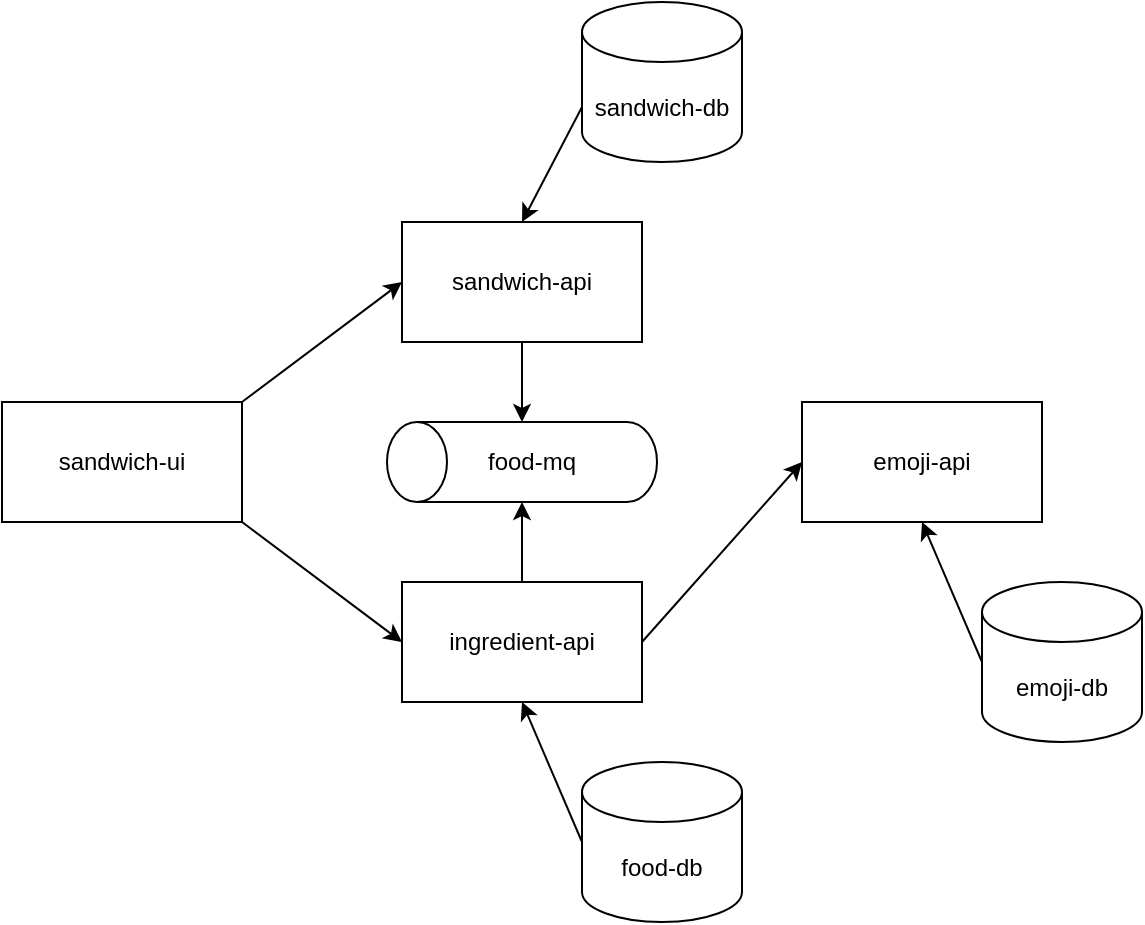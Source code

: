 <mxfile version="13.7.5" type="google"><diagram id="E5JcEwc5GMYdLxrvzjy6" name="Page-1"><mxGraphModel dx="1426" dy="808" grid="1" gridSize="10" guides="1" tooltips="1" connect="1" arrows="1" fold="1" page="1" pageScale="1" pageWidth="850" pageHeight="1100" math="0" shadow="0"><root><mxCell id="0"/><mxCell id="1" parent="0"/><mxCell id="71FV2YqORVXpndQhNnL5-4" style="rounded=0;orthogonalLoop=1;jettySize=auto;html=1;exitX=1;exitY=0;exitDx=0;exitDy=0;entryX=0;entryY=0.5;entryDx=0;entryDy=0;" edge="1" parent="1" source="nEEjo08JXAUwP8Uco-a1-1" target="71FV2YqORVXpndQhNnL5-1"><mxGeometry relative="1" as="geometry"/></mxCell><mxCell id="71FV2YqORVXpndQhNnL5-5" style="edgeStyle=none;rounded=0;orthogonalLoop=1;jettySize=auto;html=1;exitX=1;exitY=1;exitDx=0;exitDy=0;entryX=0;entryY=0.5;entryDx=0;entryDy=0;" edge="1" parent="1" source="nEEjo08JXAUwP8Uco-a1-1" target="71FV2YqORVXpndQhNnL5-2"><mxGeometry relative="1" as="geometry"/></mxCell><mxCell id="nEEjo08JXAUwP8Uco-a1-1" value="&lt;div&gt;sandwich-ui&lt;/div&gt;" style="rounded=0;whiteSpace=wrap;html=1;" parent="1" vertex="1"><mxGeometry x="60" y="240" width="120" height="60" as="geometry"/></mxCell><mxCell id="71FV2YqORVXpndQhNnL5-8" style="edgeStyle=none;rounded=0;orthogonalLoop=1;jettySize=auto;html=1;exitX=0.5;exitY=1;exitDx=0;exitDy=0;entryX=1;entryY=0.5;entryDx=0;entryDy=0;entryPerimeter=0;" edge="1" parent="1" source="71FV2YqORVXpndQhNnL5-1" target="71FV2YqORVXpndQhNnL5-7"><mxGeometry relative="1" as="geometry"/></mxCell><mxCell id="71FV2YqORVXpndQhNnL5-1" value="&lt;div&gt;sandwich-api&lt;/div&gt;" style="rounded=0;whiteSpace=wrap;html=1;" vertex="1" parent="1"><mxGeometry x="260" y="150" width="120" height="60" as="geometry"/></mxCell><mxCell id="71FV2YqORVXpndQhNnL5-6" style="edgeStyle=none;rounded=0;orthogonalLoop=1;jettySize=auto;html=1;exitX=1;exitY=0.5;exitDx=0;exitDy=0;entryX=0;entryY=0.5;entryDx=0;entryDy=0;" edge="1" parent="1" source="71FV2YqORVXpndQhNnL5-2" target="71FV2YqORVXpndQhNnL5-3"><mxGeometry relative="1" as="geometry"/></mxCell><mxCell id="71FV2YqORVXpndQhNnL5-9" style="edgeStyle=none;rounded=0;orthogonalLoop=1;jettySize=auto;html=1;exitX=0.5;exitY=0;exitDx=0;exitDy=0;entryX=0;entryY=0.5;entryDx=0;entryDy=0;entryPerimeter=0;" edge="1" parent="1" source="71FV2YqORVXpndQhNnL5-2" target="71FV2YqORVXpndQhNnL5-7"><mxGeometry relative="1" as="geometry"/></mxCell><mxCell id="71FV2YqORVXpndQhNnL5-2" value="ingredient-api" style="rounded=0;whiteSpace=wrap;html=1;" vertex="1" parent="1"><mxGeometry x="260" y="330" width="120" height="60" as="geometry"/></mxCell><mxCell id="71FV2YqORVXpndQhNnL5-3" value="emoji-api" style="rounded=0;whiteSpace=wrap;html=1;" vertex="1" parent="1"><mxGeometry x="460" y="240" width="120" height="60" as="geometry"/></mxCell><mxCell id="71FV2YqORVXpndQhNnL5-7" value="" style="shape=cylinder3;whiteSpace=wrap;html=1;boundedLbl=1;backgroundOutline=1;size=15;rotation=-90;" vertex="1" parent="1"><mxGeometry x="300" y="202.5" width="40" height="135" as="geometry"/></mxCell><mxCell id="71FV2YqORVXpndQhNnL5-10" value="food-mq" style="text;html=1;strokeColor=none;fillColor=none;align=center;verticalAlign=middle;whiteSpace=wrap;rounded=0;" vertex="1" parent="1"><mxGeometry x="290" y="260" width="70" height="20" as="geometry"/></mxCell><mxCell id="71FV2YqORVXpndQhNnL5-13" style="edgeStyle=none;rounded=0;orthogonalLoop=1;jettySize=auto;html=1;exitX=0;exitY=0.5;exitDx=0;exitDy=0;exitPerimeter=0;entryX=0.5;entryY=1;entryDx=0;entryDy=0;" edge="1" parent="1" source="71FV2YqORVXpndQhNnL5-11" target="71FV2YqORVXpndQhNnL5-2"><mxGeometry relative="1" as="geometry"/></mxCell><mxCell id="71FV2YqORVXpndQhNnL5-11" value="food-db" style="shape=cylinder3;whiteSpace=wrap;html=1;boundedLbl=1;backgroundOutline=1;size=15;" vertex="1" parent="1"><mxGeometry x="350" y="420" width="80" height="80" as="geometry"/></mxCell><mxCell id="71FV2YqORVXpndQhNnL5-15" style="edgeStyle=none;rounded=0;orthogonalLoop=1;jettySize=auto;html=1;exitX=0;exitY=0;exitDx=0;exitDy=52.5;exitPerimeter=0;entryX=0.5;entryY=0;entryDx=0;entryDy=0;" edge="1" parent="1" source="71FV2YqORVXpndQhNnL5-14" target="71FV2YqORVXpndQhNnL5-1"><mxGeometry relative="1" as="geometry"/></mxCell><mxCell id="71FV2YqORVXpndQhNnL5-14" value="sandwich-db" style="shape=cylinder3;whiteSpace=wrap;html=1;boundedLbl=1;backgroundOutline=1;size=15;" vertex="1" parent="1"><mxGeometry x="350" y="40" width="80" height="80" as="geometry"/></mxCell><mxCell id="71FV2YqORVXpndQhNnL5-16" style="edgeStyle=none;rounded=0;orthogonalLoop=1;jettySize=auto;html=1;exitX=0;exitY=0.5;exitDx=0;exitDy=0;exitPerimeter=0;entryX=0.5;entryY=1;entryDx=0;entryDy=0;" edge="1" parent="1" source="71FV2YqORVXpndQhNnL5-17"><mxGeometry relative="1" as="geometry"><mxPoint x="520" y="300" as="targetPoint"/></mxGeometry></mxCell><mxCell id="71FV2YqORVXpndQhNnL5-17" value="emoji-db" style="shape=cylinder3;whiteSpace=wrap;html=1;boundedLbl=1;backgroundOutline=1;size=15;" vertex="1" parent="1"><mxGeometry x="550" y="330" width="80" height="80" as="geometry"/></mxCell></root></mxGraphModel></diagram></mxfile>